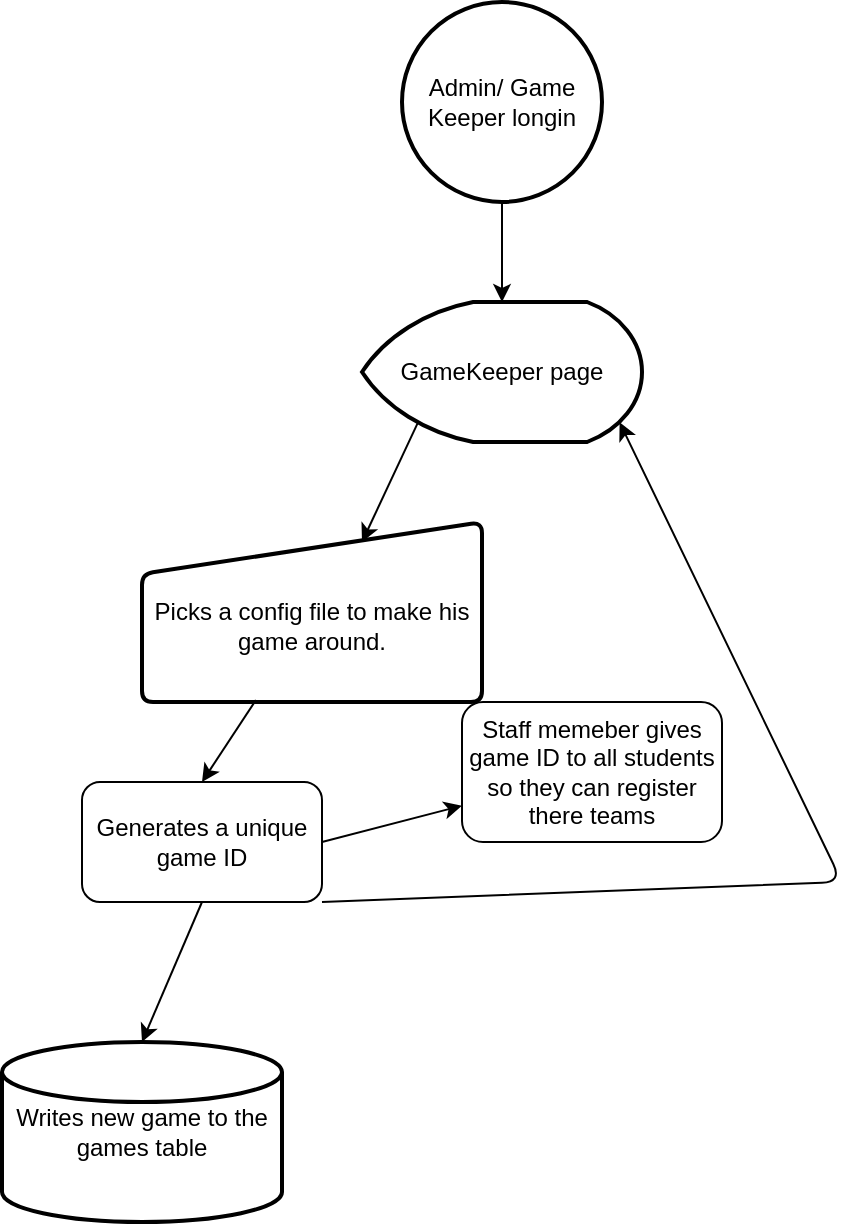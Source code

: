 <mxfile version="12.6.7" type="device"><diagram id="C5RBs43oDa-KdzZeNtuy" name="Page-1"><mxGraphModel dx="1662" dy="794" grid="1" gridSize="10" guides="1" tooltips="1" connect="1" arrows="1" fold="1" page="1" pageScale="1" pageWidth="827" pageHeight="1169" math="0" shadow="0"><root><mxCell id="WIyWlLk6GJQsqaUBKTNV-0"/><mxCell id="WIyWlLk6GJQsqaUBKTNV-1" parent="WIyWlLk6GJQsqaUBKTNV-0"/><mxCell id="gw8HmexKAWVv9PJ-1WA2-0" value="Admin/ Game Keeper longin" style="strokeWidth=2;html=1;shape=mxgraph.flowchart.start_2;whiteSpace=wrap;" vertex="1" parent="WIyWlLk6GJQsqaUBKTNV-1"><mxGeometry x="340" y="10" width="100" height="100" as="geometry"/></mxCell><mxCell id="gw8HmexKAWVv9PJ-1WA2-1" value="" style="endArrow=classic;html=1;exitX=0.5;exitY=1;exitDx=0;exitDy=0;exitPerimeter=0;" edge="1" parent="WIyWlLk6GJQsqaUBKTNV-1" source="gw8HmexKAWVv9PJ-1WA2-0"><mxGeometry width="50" height="50" relative="1" as="geometry"><mxPoint x="340" y="180" as="sourcePoint"/><mxPoint x="390" y="160" as="targetPoint"/></mxGeometry></mxCell><mxCell id="gw8HmexKAWVv9PJ-1WA2-2" value="GameKeeper page" style="strokeWidth=2;html=1;shape=mxgraph.flowchart.display;whiteSpace=wrap;" vertex="1" parent="WIyWlLk6GJQsqaUBKTNV-1"><mxGeometry x="320" y="160" width="140" height="70" as="geometry"/></mxCell><mxCell id="gw8HmexKAWVv9PJ-1WA2-3" value="" style="endArrow=classic;html=1;exitX=0.2;exitY=0.86;exitDx=0;exitDy=0;exitPerimeter=0;" edge="1" parent="WIyWlLk6GJQsqaUBKTNV-1" source="gw8HmexKAWVv9PJ-1WA2-2"><mxGeometry width="50" height="50" relative="1" as="geometry"><mxPoint x="320" y="300" as="sourcePoint"/><mxPoint x="320" y="280" as="targetPoint"/></mxGeometry></mxCell><mxCell id="gw8HmexKAWVv9PJ-1WA2-5" value="&lt;br&gt;Picks a config file to make his game around." style="html=1;strokeWidth=2;shape=manualInput;whiteSpace=wrap;rounded=1;size=26;arcSize=11;" vertex="1" parent="WIyWlLk6GJQsqaUBKTNV-1"><mxGeometry x="210" y="270" width="170" height="90" as="geometry"/></mxCell><mxCell id="gw8HmexKAWVv9PJ-1WA2-6" value="Writes new game to the games table" style="strokeWidth=2;html=1;shape=mxgraph.flowchart.database;whiteSpace=wrap;" vertex="1" parent="WIyWlLk6GJQsqaUBKTNV-1"><mxGeometry x="140" y="530" width="140" height="90" as="geometry"/></mxCell><mxCell id="gw8HmexKAWVv9PJ-1WA2-7" value="" style="endArrow=classic;html=1;entryX=0.5;entryY=0;entryDx=0;entryDy=0;entryPerimeter=0;" edge="1" parent="WIyWlLk6GJQsqaUBKTNV-1" target="gw8HmexKAWVv9PJ-1WA2-6"><mxGeometry width="50" height="50" relative="1" as="geometry"><mxPoint x="240" y="460" as="sourcePoint"/><mxPoint x="210" y="530" as="targetPoint"/></mxGeometry></mxCell><mxCell id="gw8HmexKAWVv9PJ-1WA2-8" value="" style="endArrow=classic;html=1;exitX=0.335;exitY=0.989;exitDx=0;exitDy=0;exitPerimeter=0;entryX=0.5;entryY=0;entryDx=0;entryDy=0;" edge="1" parent="WIyWlLk6GJQsqaUBKTNV-1" source="gw8HmexKAWVv9PJ-1WA2-5" target="gw8HmexKAWVv9PJ-1WA2-9"><mxGeometry width="50" height="50" relative="1" as="geometry"><mxPoint x="300" y="390" as="sourcePoint"/><mxPoint x="310" y="400" as="targetPoint"/></mxGeometry></mxCell><mxCell id="gw8HmexKAWVv9PJ-1WA2-9" value="Generates a unique game ID" style="rounded=1;whiteSpace=wrap;html=1;" vertex="1" parent="WIyWlLk6GJQsqaUBKTNV-1"><mxGeometry x="180" y="400" width="120" height="60" as="geometry"/></mxCell><mxCell id="gw8HmexKAWVv9PJ-1WA2-10" value="" style="endArrow=classic;html=1;exitX=1;exitY=0.5;exitDx=0;exitDy=0;" edge="1" parent="WIyWlLk6GJQsqaUBKTNV-1" source="gw8HmexKAWVv9PJ-1WA2-9" target="gw8HmexKAWVv9PJ-1WA2-11"><mxGeometry width="50" height="50" relative="1" as="geometry"><mxPoint x="330" y="460" as="sourcePoint"/><mxPoint x="360" y="430" as="targetPoint"/></mxGeometry></mxCell><mxCell id="gw8HmexKAWVv9PJ-1WA2-11" value="Staff memeber gives game ID to all students so they can register there teams" style="rounded=1;whiteSpace=wrap;html=1;" vertex="1" parent="WIyWlLk6GJQsqaUBKTNV-1"><mxGeometry x="370" y="360" width="130" height="70" as="geometry"/></mxCell><mxCell id="gw8HmexKAWVv9PJ-1WA2-12" value="" style="endArrow=classic;html=1;entryX=0.92;entryY=0.86;entryDx=0;entryDy=0;entryPerimeter=0;exitX=1;exitY=1;exitDx=0;exitDy=0;" edge="1" parent="WIyWlLk6GJQsqaUBKTNV-1" source="gw8HmexKAWVv9PJ-1WA2-9" target="gw8HmexKAWVv9PJ-1WA2-2"><mxGeometry width="50" height="50" relative="1" as="geometry"><mxPoint x="140" y="690" as="sourcePoint"/><mxPoint x="190" y="640" as="targetPoint"/><Array as="points"><mxPoint x="560" y="450"/></Array></mxGeometry></mxCell></root></mxGraphModel></diagram></mxfile>